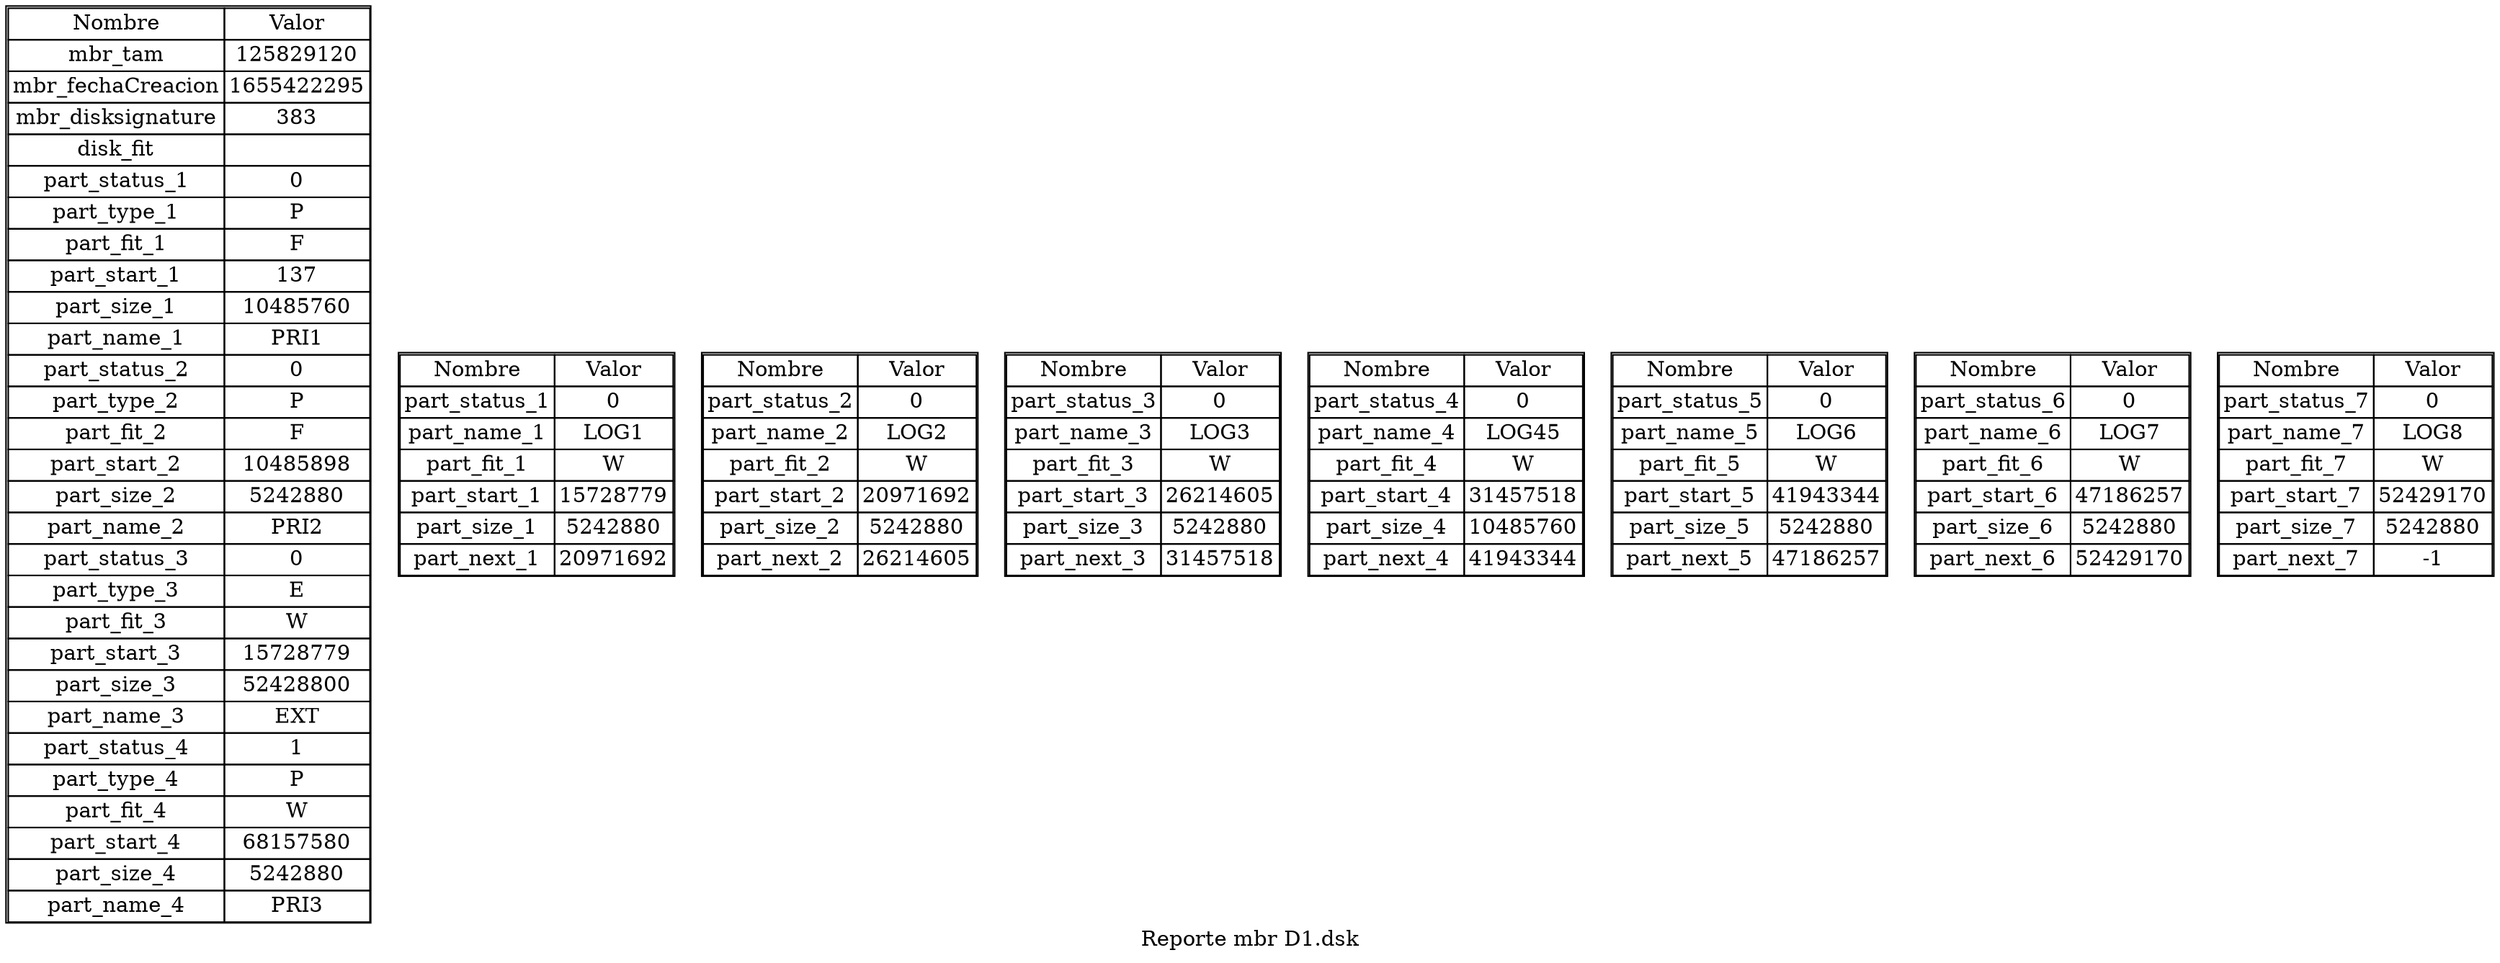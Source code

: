 digraph G{
graph [label = "Reporte mbr D1.dsk"];
node[shape=plain]
randir=TB
mbr[label=<
<table border="1" cellborder="1" cellspacing="0">
<tr><td>Nombre</td><td>Valor</td></tr>
<tr><td>mbr_tam</td><td>125829120</td></tr>
<tr><td>mbr_fechaCreacion</td><td>1655422295</td></tr>
<tr><td>mbr_disksignature</td><td>383</td></tr>
<tr><td>disk_fit</td><td></td></tr>
<tr><td>part_status_1</td><td>0</td></tr>
<tr><td>part_type_1</td><td>P</td></tr>
<tr><td>part_fit_1</td><td>F</td></tr>
<tr><td>part_start_1</td><td>137</td></tr>
<tr><td>part_size_1</td><td>10485760</td></tr>
<tr><td>part_name_1</td><td>PRI1</td></tr>
<tr><td>part_status_2</td><td>0</td></tr>
<tr><td>part_type_2</td><td>P</td></tr>
<tr><td>part_fit_2</td><td>F</td></tr>
<tr><td>part_start_2</td><td>10485898</td></tr>
<tr><td>part_size_2</td><td>5242880</td></tr>
<tr><td>part_name_2</td><td>PRI2</td></tr>
<tr><td>part_status_3</td><td>0</td></tr>
<tr><td>part_type_3</td><td>E</td></tr>
<tr><td>part_fit_3</td><td>W</td></tr>
<tr><td>part_start_3</td><td>15728779</td></tr>
<tr><td>part_size_3</td><td>52428800</td></tr>
<tr><td>part_name_3</td><td>EXT</td></tr>
<tr><td>part_status_4</td><td>1</td></tr>
<tr><td>part_type_4</td><td>P</td></tr>
<tr><td>part_fit_4</td><td>W</td></tr>
<tr><td>part_start_4</td><td>68157580</td></tr>
<tr><td>part_size_4</td><td>5242880</td></tr>
<tr><td>part_name_4</td><td>PRI3</td></tr>

</table>
>];
EBR1[label=<
<table border="1" cellborder="1" cellspacing="0">
<tr><td>Nombre</td><td>Valor</td></tr>
<tr><td>part_status_1</td><td>0</td></tr>
<tr><td>part_name_1</td><td>LOG1</td></tr>
<tr><td>part_fit_1</td><td>W</td></tr>
<tr><td>part_start_1</td><td>15728779</td></tr>
<tr><td>part_size_1</td><td>5242880</td></tr>
<tr><td>part_next_1</td><td>20971692</td></tr>

</table>
>];
EBR2[label=<
<table border="1" cellborder="1" cellspacing="0">
<tr><td>Nombre</td><td>Valor</td></tr>
<tr><td>part_status_2</td><td>0</td></tr>
<tr><td>part_name_2</td><td>LOG2</td></tr>
<tr><td>part_fit_2</td><td>W</td></tr>
<tr><td>part_start_2</td><td>20971692</td></tr>
<tr><td>part_size_2</td><td>5242880</td></tr>
<tr><td>part_next_2</td><td>26214605</td></tr>

</table>
>];
EBR3[label=<
<table border="1" cellborder="1" cellspacing="0">
<tr><td>Nombre</td><td>Valor</td></tr>
<tr><td>part_status_3</td><td>0</td></tr>
<tr><td>part_name_3</td><td>LOG3</td></tr>
<tr><td>part_fit_3</td><td>W</td></tr>
<tr><td>part_start_3</td><td>26214605</td></tr>
<tr><td>part_size_3</td><td>5242880</td></tr>
<tr><td>part_next_3</td><td>31457518</td></tr>

</table>
>];
EBR4[label=<
<table border="1" cellborder="1" cellspacing="0">
<tr><td>Nombre</td><td>Valor</td></tr>
<tr><td>part_status_4</td><td>0</td></tr>
<tr><td>part_name_4</td><td>LOG45</td></tr>
<tr><td>part_fit_4</td><td>W</td></tr>
<tr><td>part_start_4</td><td>31457518</td></tr>
<tr><td>part_size_4</td><td>10485760</td></tr>
<tr><td>part_next_4</td><td>41943344</td></tr>

</table>
>];
EBR5[label=<
<table border="1" cellborder="1" cellspacing="0">
<tr><td>Nombre</td><td>Valor</td></tr>
<tr><td>part_status_5</td><td>0</td></tr>
<tr><td>part_name_5</td><td>LOG6</td></tr>
<tr><td>part_fit_5</td><td>W</td></tr>
<tr><td>part_start_5</td><td>41943344</td></tr>
<tr><td>part_size_5</td><td>5242880</td></tr>
<tr><td>part_next_5</td><td>47186257</td></tr>

</table>
>];
EBR6[label=<
<table border="1" cellborder="1" cellspacing="0">
<tr><td>Nombre</td><td>Valor</td></tr>
<tr><td>part_status_6</td><td>0</td></tr>
<tr><td>part_name_6</td><td>LOG7</td></tr>
<tr><td>part_fit_6</td><td>W</td></tr>
<tr><td>part_start_6</td><td>47186257</td></tr>
<tr><td>part_size_6</td><td>5242880</td></tr>
<tr><td>part_next_6</td><td>52429170</td></tr>

</table>
>];
EBR7[label=<
<table border="1" cellborder="1" cellspacing="0">
<tr><td>Nombre</td><td>Valor</td></tr>
<tr><td>part_status_7</td><td>0</td></tr>
<tr><td>part_name_7</td><td>LOG8</td></tr>
<tr><td>part_fit_7</td><td>W</td></tr>
<tr><td>part_start_7</td><td>52429170</td></tr>
<tr><td>part_size_7</td><td>5242880</td></tr>
<tr><td>part_next_7</td><td>-1</td></tr>

</table>
>];
}
